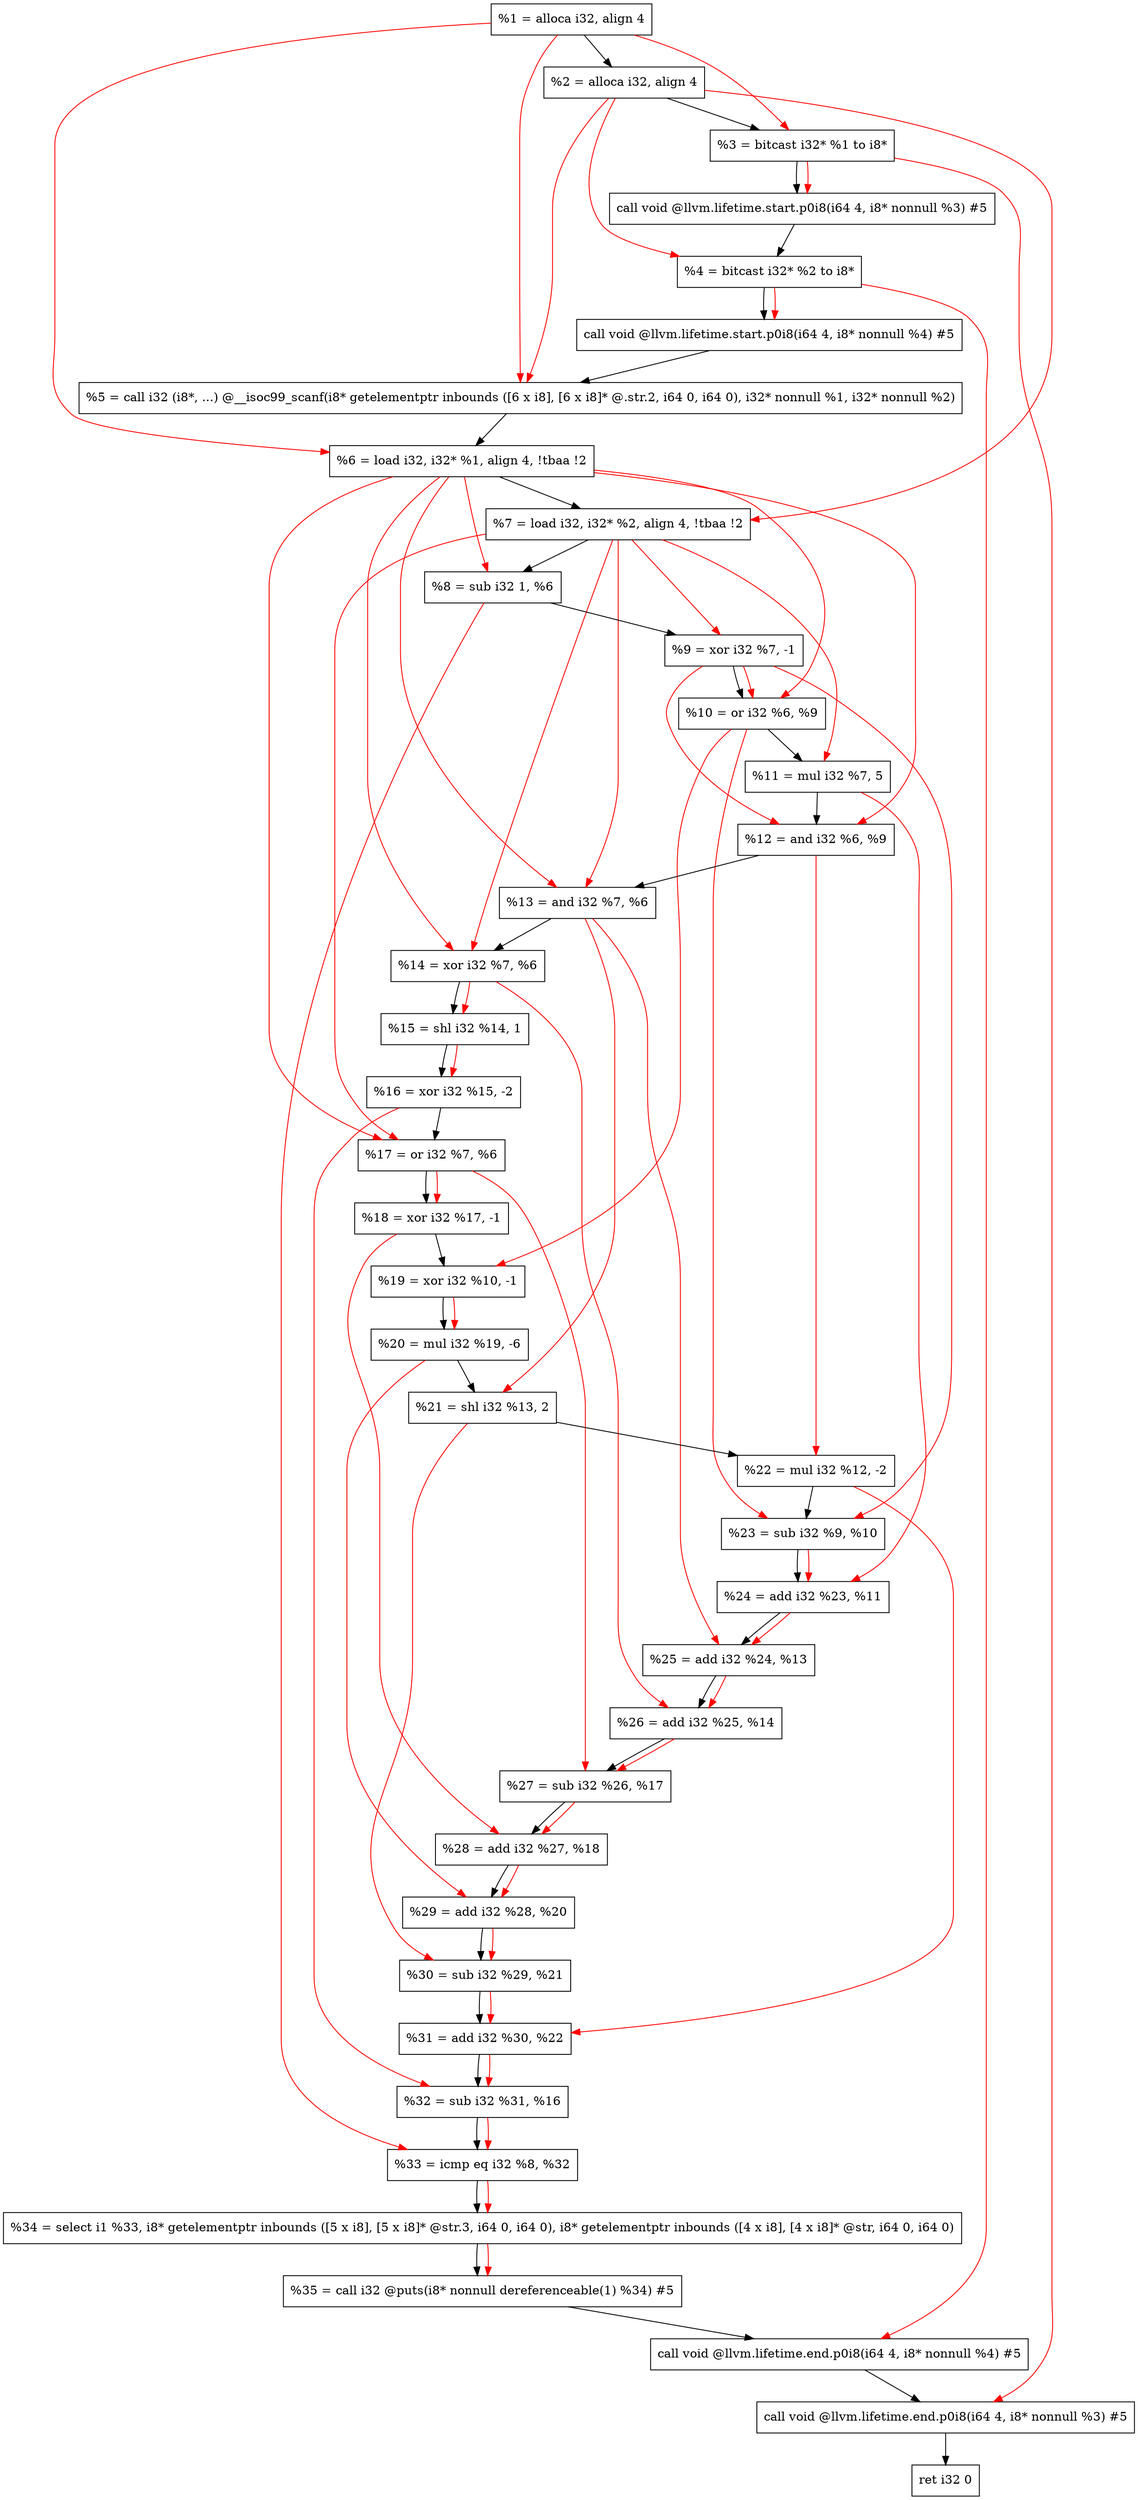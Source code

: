 digraph "DFG for'main' function" {
	Node0xec2e98[shape=record, label="  %1 = alloca i32, align 4"];
	Node0xec2f18[shape=record, label="  %2 = alloca i32, align 4"];
	Node0xec2fa8[shape=record, label="  %3 = bitcast i32* %1 to i8*"];
	Node0xec3408[shape=record, label="  call void @llvm.lifetime.start.p0i8(i64 4, i8* nonnull %3) #5"];
	Node0xec34e8[shape=record, label="  %4 = bitcast i32* %2 to i8*"];
	Node0xec3608[shape=record, label="  call void @llvm.lifetime.start.p0i8(i64 4, i8* nonnull %4) #5"];
	Node0xec3840[shape=record, label="  %5 = call i32 (i8*, ...) @__isoc99_scanf(i8* getelementptr inbounds ([6 x i8], [6 x i8]* @.str.2, i64 0, i64 0), i32* nonnull %1, i32* nonnull %2)"];
	Node0xec38f8[shape=record, label="  %6 = load i32, i32* %1, align 4, !tbaa !2"];
	Node0xec4868[shape=record, label="  %7 = load i32, i32* %2, align 4, !tbaa !2"];
	Node0xec4ef0[shape=record, label="  %8 = sub i32 1, %6"];
	Node0xec4f60[shape=record, label="  %9 = xor i32 %7, -1"];
	Node0xec4fd0[shape=record, label="  %10 = or i32 %6, %9"];
	Node0xec5040[shape=record, label="  %11 = mul i32 %7, 5"];
	Node0xec50b0[shape=record, label="  %12 = and i32 %6, %9"];
	Node0xec5120[shape=record, label="  %13 = and i32 %7, %6"];
	Node0xec5190[shape=record, label="  %14 = xor i32 %7, %6"];
	Node0xec5200[shape=record, label="  %15 = shl i32 %14, 1"];
	Node0xec5270[shape=record, label="  %16 = xor i32 %15, -2"];
	Node0xec52e0[shape=record, label="  %17 = or i32 %7, %6"];
	Node0xec5350[shape=record, label="  %18 = xor i32 %17, -1"];
	Node0xec53c0[shape=record, label="  %19 = xor i32 %10, -1"];
	Node0xec5430[shape=record, label="  %20 = mul i32 %19, -6"];
	Node0xec54a0[shape=record, label="  %21 = shl i32 %13, 2"];
	Node0xec5510[shape=record, label="  %22 = mul i32 %12, -2"];
	Node0xec5580[shape=record, label="  %23 = sub i32 %9, %10"];
	Node0xec55f0[shape=record, label="  %24 = add i32 %23, %11"];
	Node0xec5660[shape=record, label="  %25 = add i32 %24, %13"];
	Node0xec56d0[shape=record, label="  %26 = add i32 %25, %14"];
	Node0xec5740[shape=record, label="  %27 = sub i32 %26, %17"];
	Node0xec57b0[shape=record, label="  %28 = add i32 %27, %18"];
	Node0xec5820[shape=record, label="  %29 = add i32 %28, %20"];
	Node0xec5890[shape=record, label="  %30 = sub i32 %29, %21"];
	Node0xec5900[shape=record, label="  %31 = add i32 %30, %22"];
	Node0xec5970[shape=record, label="  %32 = sub i32 %31, %16"];
	Node0xec5bf0[shape=record, label="  %33 = icmp eq i32 %8, %32"];
	Node0xe639d8[shape=record, label="  %34 = select i1 %33, i8* getelementptr inbounds ([5 x i8], [5 x i8]* @str.3, i64 0, i64 0), i8* getelementptr inbounds ([4 x i8], [4 x i8]* @str, i64 0, i64 0)"];
	Node0xec5c80[shape=record, label="  %35 = call i32 @puts(i8* nonnull dereferenceable(1) %34) #5"];
	Node0xec5ed8[shape=record, label="  call void @llvm.lifetime.end.p0i8(i64 4, i8* nonnull %4) #5"];
	Node0xec6038[shape=record, label="  call void @llvm.lifetime.end.p0i8(i64 4, i8* nonnull %3) #5"];
	Node0xec60f8[shape=record, label="  ret i32 0"];
	Node0xec2e98 -> Node0xec2f18;
	Node0xec2f18 -> Node0xec2fa8;
	Node0xec2fa8 -> Node0xec3408;
	Node0xec3408 -> Node0xec34e8;
	Node0xec34e8 -> Node0xec3608;
	Node0xec3608 -> Node0xec3840;
	Node0xec3840 -> Node0xec38f8;
	Node0xec38f8 -> Node0xec4868;
	Node0xec4868 -> Node0xec4ef0;
	Node0xec4ef0 -> Node0xec4f60;
	Node0xec4f60 -> Node0xec4fd0;
	Node0xec4fd0 -> Node0xec5040;
	Node0xec5040 -> Node0xec50b0;
	Node0xec50b0 -> Node0xec5120;
	Node0xec5120 -> Node0xec5190;
	Node0xec5190 -> Node0xec5200;
	Node0xec5200 -> Node0xec5270;
	Node0xec5270 -> Node0xec52e0;
	Node0xec52e0 -> Node0xec5350;
	Node0xec5350 -> Node0xec53c0;
	Node0xec53c0 -> Node0xec5430;
	Node0xec5430 -> Node0xec54a0;
	Node0xec54a0 -> Node0xec5510;
	Node0xec5510 -> Node0xec5580;
	Node0xec5580 -> Node0xec55f0;
	Node0xec55f0 -> Node0xec5660;
	Node0xec5660 -> Node0xec56d0;
	Node0xec56d0 -> Node0xec5740;
	Node0xec5740 -> Node0xec57b0;
	Node0xec57b0 -> Node0xec5820;
	Node0xec5820 -> Node0xec5890;
	Node0xec5890 -> Node0xec5900;
	Node0xec5900 -> Node0xec5970;
	Node0xec5970 -> Node0xec5bf0;
	Node0xec5bf0 -> Node0xe639d8;
	Node0xe639d8 -> Node0xec5c80;
	Node0xec5c80 -> Node0xec5ed8;
	Node0xec5ed8 -> Node0xec6038;
	Node0xec6038 -> Node0xec60f8;
edge [color=red]
	Node0xec2e98 -> Node0xec2fa8;
	Node0xec2fa8 -> Node0xec3408;
	Node0xec2f18 -> Node0xec34e8;
	Node0xec34e8 -> Node0xec3608;
	Node0xec2e98 -> Node0xec3840;
	Node0xec2f18 -> Node0xec3840;
	Node0xec2e98 -> Node0xec38f8;
	Node0xec2f18 -> Node0xec4868;
	Node0xec38f8 -> Node0xec4ef0;
	Node0xec4868 -> Node0xec4f60;
	Node0xec38f8 -> Node0xec4fd0;
	Node0xec4f60 -> Node0xec4fd0;
	Node0xec4868 -> Node0xec5040;
	Node0xec38f8 -> Node0xec50b0;
	Node0xec4f60 -> Node0xec50b0;
	Node0xec4868 -> Node0xec5120;
	Node0xec38f8 -> Node0xec5120;
	Node0xec4868 -> Node0xec5190;
	Node0xec38f8 -> Node0xec5190;
	Node0xec5190 -> Node0xec5200;
	Node0xec5200 -> Node0xec5270;
	Node0xec4868 -> Node0xec52e0;
	Node0xec38f8 -> Node0xec52e0;
	Node0xec52e0 -> Node0xec5350;
	Node0xec4fd0 -> Node0xec53c0;
	Node0xec53c0 -> Node0xec5430;
	Node0xec5120 -> Node0xec54a0;
	Node0xec50b0 -> Node0xec5510;
	Node0xec4f60 -> Node0xec5580;
	Node0xec4fd0 -> Node0xec5580;
	Node0xec5580 -> Node0xec55f0;
	Node0xec5040 -> Node0xec55f0;
	Node0xec55f0 -> Node0xec5660;
	Node0xec5120 -> Node0xec5660;
	Node0xec5660 -> Node0xec56d0;
	Node0xec5190 -> Node0xec56d0;
	Node0xec56d0 -> Node0xec5740;
	Node0xec52e0 -> Node0xec5740;
	Node0xec5740 -> Node0xec57b0;
	Node0xec5350 -> Node0xec57b0;
	Node0xec57b0 -> Node0xec5820;
	Node0xec5430 -> Node0xec5820;
	Node0xec5820 -> Node0xec5890;
	Node0xec54a0 -> Node0xec5890;
	Node0xec5890 -> Node0xec5900;
	Node0xec5510 -> Node0xec5900;
	Node0xec5900 -> Node0xec5970;
	Node0xec5270 -> Node0xec5970;
	Node0xec4ef0 -> Node0xec5bf0;
	Node0xec5970 -> Node0xec5bf0;
	Node0xec5bf0 -> Node0xe639d8;
	Node0xe639d8 -> Node0xec5c80;
	Node0xec34e8 -> Node0xec5ed8;
	Node0xec2fa8 -> Node0xec6038;
}

